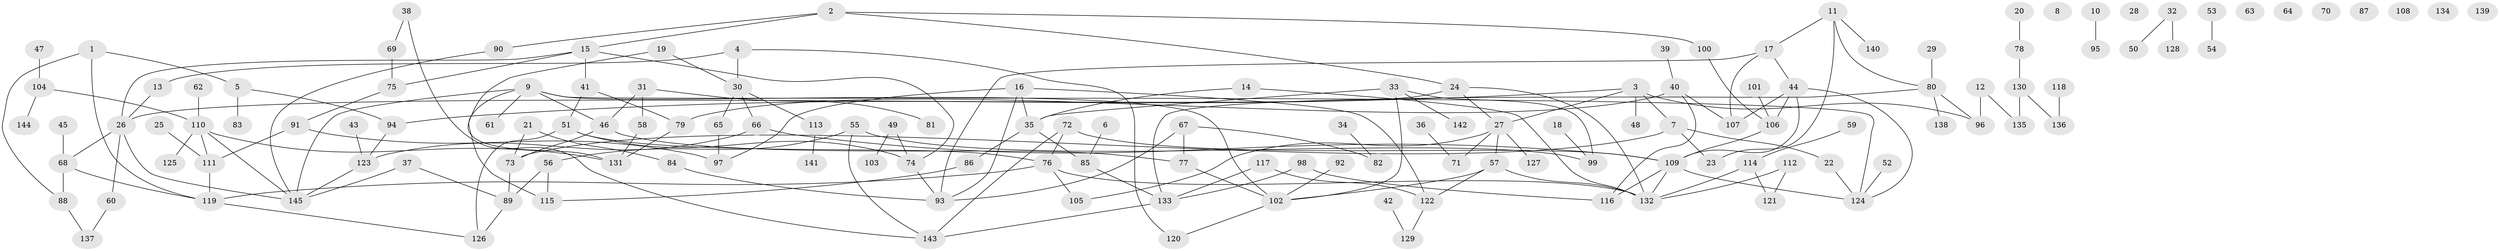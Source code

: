 // Generated by graph-tools (version 1.1) at 2025/25/03/09/25 03:25:17]
// undirected, 145 vertices, 186 edges
graph export_dot {
graph [start="1"]
  node [color=gray90,style=filled];
  1;
  2;
  3;
  4;
  5;
  6;
  7;
  8;
  9;
  10;
  11;
  12;
  13;
  14;
  15;
  16;
  17;
  18;
  19;
  20;
  21;
  22;
  23;
  24;
  25;
  26;
  27;
  28;
  29;
  30;
  31;
  32;
  33;
  34;
  35;
  36;
  37;
  38;
  39;
  40;
  41;
  42;
  43;
  44;
  45;
  46;
  47;
  48;
  49;
  50;
  51;
  52;
  53;
  54;
  55;
  56;
  57;
  58;
  59;
  60;
  61;
  62;
  63;
  64;
  65;
  66;
  67;
  68;
  69;
  70;
  71;
  72;
  73;
  74;
  75;
  76;
  77;
  78;
  79;
  80;
  81;
  82;
  83;
  84;
  85;
  86;
  87;
  88;
  89;
  90;
  91;
  92;
  93;
  94;
  95;
  96;
  97;
  98;
  99;
  100;
  101;
  102;
  103;
  104;
  105;
  106;
  107;
  108;
  109;
  110;
  111;
  112;
  113;
  114;
  115;
  116;
  117;
  118;
  119;
  120;
  121;
  122;
  123;
  124;
  125;
  126;
  127;
  128;
  129;
  130;
  131;
  132;
  133;
  134;
  135;
  136;
  137;
  138;
  139;
  140;
  141;
  142;
  143;
  144;
  145;
  1 -- 5;
  1 -- 88;
  1 -- 119;
  2 -- 15;
  2 -- 24;
  2 -- 90;
  2 -- 100;
  3 -- 7;
  3 -- 27;
  3 -- 48;
  3 -- 94;
  3 -- 96;
  4 -- 13;
  4 -- 30;
  4 -- 120;
  5 -- 83;
  5 -- 94;
  6 -- 85;
  7 -- 22;
  7 -- 23;
  7 -- 73;
  9 -- 46;
  9 -- 61;
  9 -- 102;
  9 -- 115;
  9 -- 124;
  9 -- 145;
  10 -- 95;
  11 -- 17;
  11 -- 23;
  11 -- 80;
  11 -- 140;
  12 -- 96;
  12 -- 135;
  13 -- 26;
  14 -- 35;
  14 -- 132;
  15 -- 26;
  15 -- 41;
  15 -- 74;
  15 -- 75;
  16 -- 35;
  16 -- 93;
  16 -- 97;
  16 -- 122;
  17 -- 44;
  17 -- 93;
  17 -- 107;
  18 -- 99;
  19 -- 30;
  19 -- 131;
  20 -- 78;
  21 -- 73;
  21 -- 84;
  22 -- 124;
  24 -- 26;
  24 -- 27;
  24 -- 132;
  25 -- 111;
  26 -- 60;
  26 -- 68;
  26 -- 145;
  27 -- 57;
  27 -- 71;
  27 -- 105;
  27 -- 127;
  29 -- 80;
  30 -- 65;
  30 -- 66;
  30 -- 113;
  31 -- 46;
  31 -- 58;
  31 -- 81;
  32 -- 50;
  32 -- 128;
  33 -- 35;
  33 -- 99;
  33 -- 102;
  33 -- 142;
  34 -- 82;
  35 -- 85;
  35 -- 86;
  36 -- 71;
  37 -- 89;
  37 -- 145;
  38 -- 69;
  38 -- 143;
  39 -- 40;
  40 -- 79;
  40 -- 107;
  40 -- 116;
  41 -- 51;
  41 -- 79;
  42 -- 129;
  43 -- 123;
  44 -- 106;
  44 -- 107;
  44 -- 109;
  44 -- 124;
  45 -- 68;
  46 -- 73;
  46 -- 77;
  47 -- 104;
  49 -- 74;
  49 -- 103;
  51 -- 74;
  51 -- 76;
  51 -- 126;
  52 -- 124;
  53 -- 54;
  55 -- 56;
  55 -- 99;
  55 -- 143;
  56 -- 89;
  56 -- 115;
  57 -- 102;
  57 -- 122;
  57 -- 132;
  58 -- 131;
  59 -- 114;
  60 -- 137;
  62 -- 110;
  65 -- 97;
  66 -- 109;
  66 -- 123;
  67 -- 77;
  67 -- 82;
  67 -- 93;
  68 -- 88;
  68 -- 119;
  69 -- 75;
  72 -- 76;
  72 -- 109;
  72 -- 143;
  73 -- 89;
  74 -- 93;
  75 -- 91;
  76 -- 105;
  76 -- 119;
  76 -- 132;
  77 -- 102;
  78 -- 130;
  79 -- 131;
  80 -- 96;
  80 -- 133;
  80 -- 138;
  84 -- 93;
  85 -- 133;
  86 -- 115;
  88 -- 137;
  89 -- 126;
  90 -- 145;
  91 -- 97;
  91 -- 111;
  92 -- 102;
  94 -- 123;
  98 -- 116;
  98 -- 133;
  100 -- 106;
  101 -- 106;
  102 -- 120;
  104 -- 110;
  104 -- 144;
  106 -- 109;
  109 -- 116;
  109 -- 124;
  109 -- 132;
  110 -- 111;
  110 -- 125;
  110 -- 131;
  110 -- 145;
  111 -- 119;
  112 -- 121;
  112 -- 132;
  113 -- 141;
  114 -- 121;
  114 -- 132;
  117 -- 122;
  117 -- 133;
  118 -- 136;
  119 -- 126;
  122 -- 129;
  123 -- 145;
  130 -- 135;
  130 -- 136;
  133 -- 143;
}
